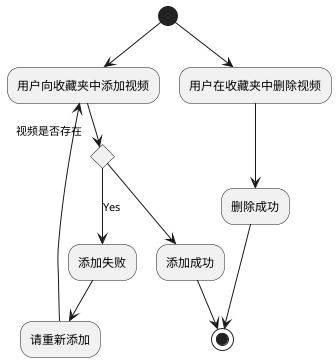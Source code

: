 @startuml
(*)  --> "用户向收藏夹中添加视频"
If "视频是否存在" then
--> [Yes] "添加失败"
--> "请重新添加"
-->"用户向收藏夹中添加视频"
else
--> "添加成功"
Endif
-->(*)
(*)  --> "用户在收藏夹中删除视频"
      --> "删除成功"
-->(*)
@enduml